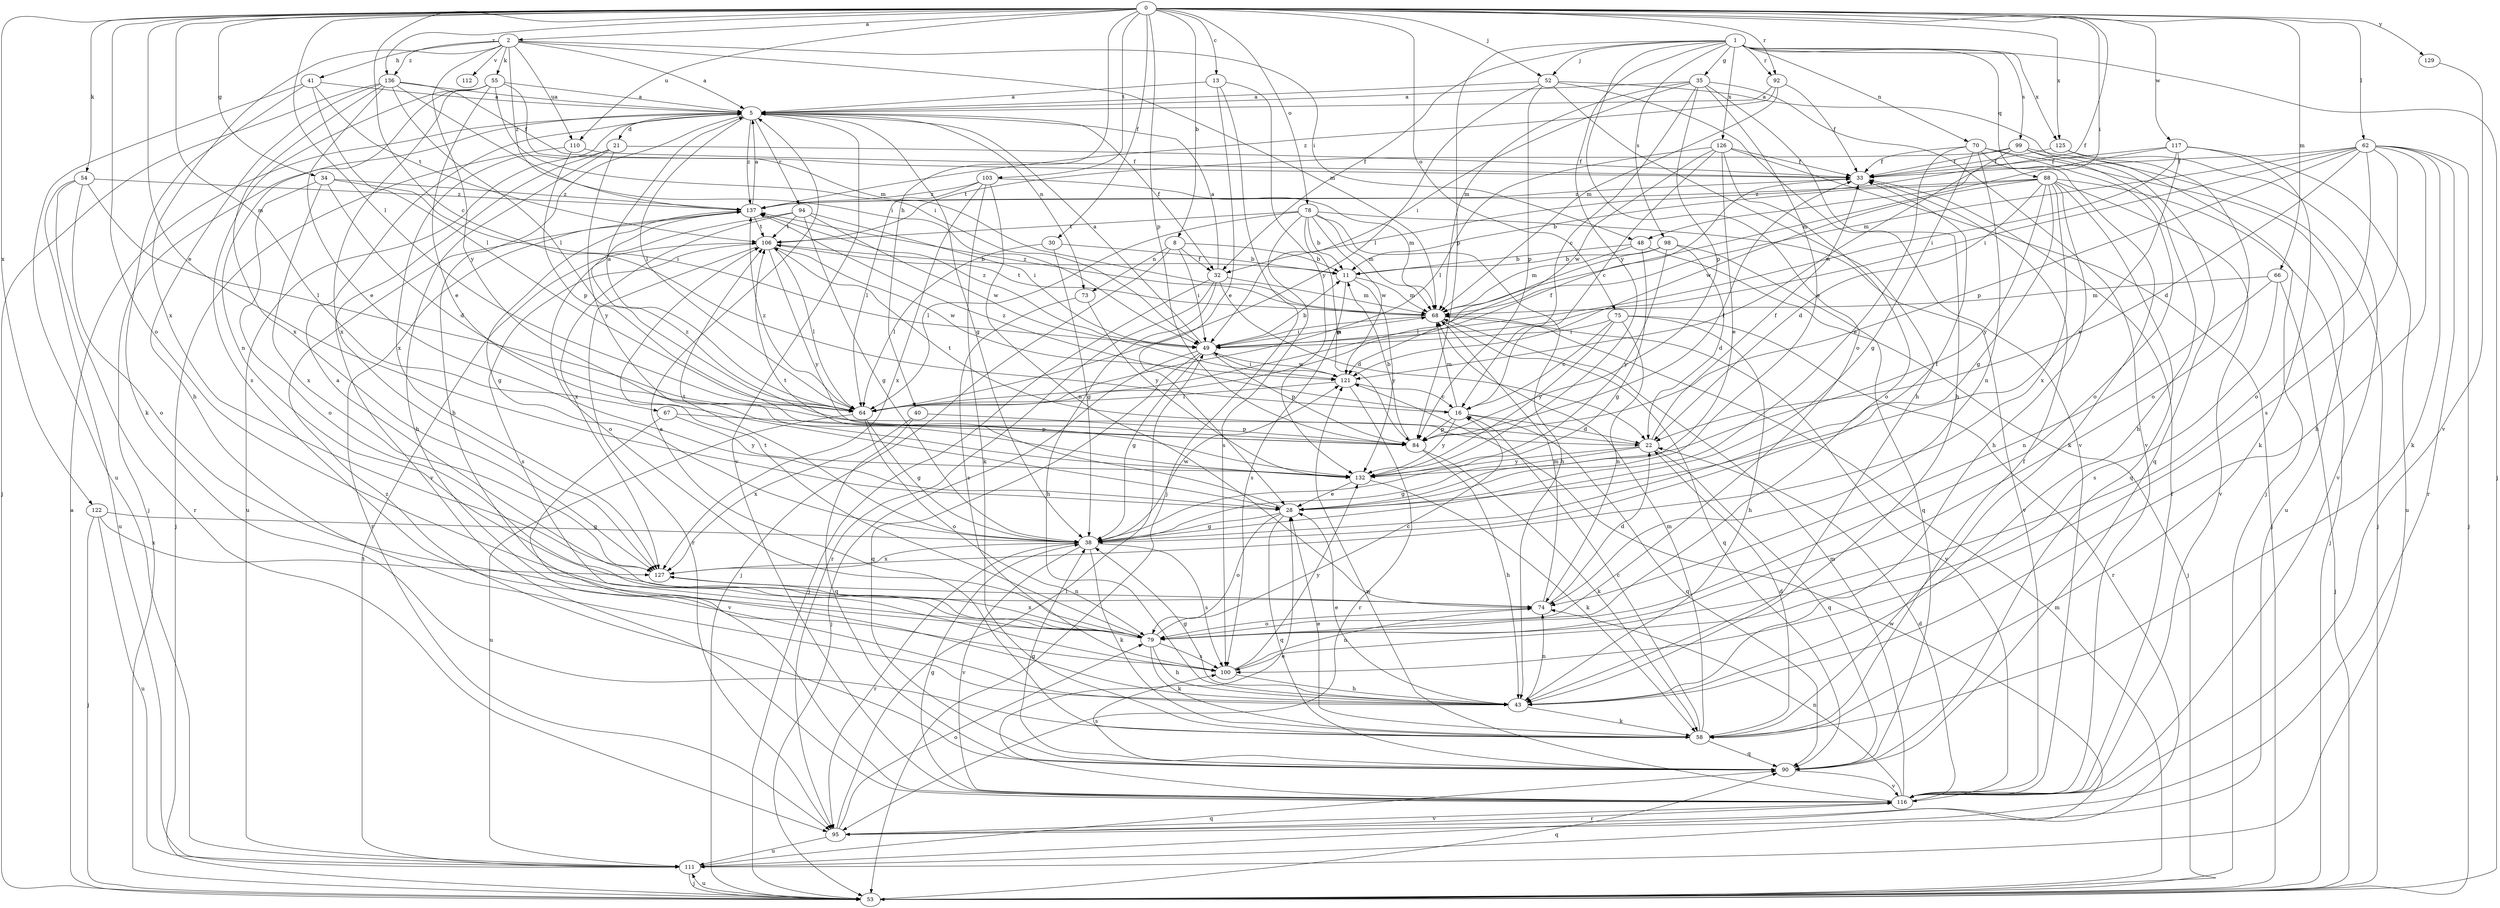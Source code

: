 strict digraph  {
0;
1;
2;
5;
8;
11;
13;
16;
21;
22;
28;
30;
32;
33;
34;
35;
38;
40;
41;
43;
48;
49;
52;
53;
54;
55;
58;
62;
64;
66;
67;
68;
70;
73;
74;
75;
78;
79;
84;
88;
90;
92;
94;
95;
98;
99;
100;
103;
106;
110;
111;
112;
116;
117;
121;
122;
125;
126;
127;
129;
132;
136;
137;
0 -> 2  [label=a];
0 -> 8  [label=b];
0 -> 13  [label=c];
0 -> 16  [label=c];
0 -> 28  [label=e];
0 -> 30  [label=f];
0 -> 32  [label=f];
0 -> 34  [label=g];
0 -> 40  [label=h];
0 -> 48  [label=i];
0 -> 52  [label=j];
0 -> 54  [label=k];
0 -> 62  [label=l];
0 -> 64  [label=l];
0 -> 66  [label=m];
0 -> 67  [label=m];
0 -> 75  [label=o];
0 -> 78  [label=o];
0 -> 79  [label=o];
0 -> 84  [label=p];
0 -> 92  [label=r];
0 -> 103  [label=t];
0 -> 110  [label=u];
0 -> 117  [label=w];
0 -> 122  [label=x];
0 -> 125  [label=x];
0 -> 129  [label=y];
0 -> 136  [label=z];
1 -> 32  [label=f];
1 -> 35  [label=g];
1 -> 52  [label=j];
1 -> 53  [label=j];
1 -> 70  [label=n];
1 -> 79  [label=o];
1 -> 84  [label=p];
1 -> 88  [label=q];
1 -> 92  [label=r];
1 -> 98  [label=s];
1 -> 99  [label=s];
1 -> 125  [label=x];
1 -> 126  [label=x];
1 -> 132  [label=y];
2 -> 5  [label=a];
2 -> 41  [label=h];
2 -> 48  [label=i];
2 -> 55  [label=k];
2 -> 68  [label=m];
2 -> 110  [label=u];
2 -> 112  [label=v];
2 -> 127  [label=x];
2 -> 132  [label=y];
2 -> 136  [label=z];
2 -> 137  [label=z];
5 -> 21  [label=d];
5 -> 32  [label=f];
5 -> 38  [label=g];
5 -> 43  [label=h];
5 -> 53  [label=j];
5 -> 64  [label=l];
5 -> 73  [label=n];
5 -> 94  [label=r];
5 -> 116  [label=v];
5 -> 127  [label=x];
5 -> 137  [label=z];
8 -> 11  [label=b];
8 -> 32  [label=f];
8 -> 49  [label=i];
8 -> 53  [label=j];
8 -> 73  [label=n];
11 -> 68  [label=m];
11 -> 100  [label=s];
11 -> 132  [label=y];
13 -> 5  [label=a];
13 -> 28  [label=e];
13 -> 53  [label=j];
13 -> 132  [label=y];
16 -> 22  [label=d];
16 -> 68  [label=m];
16 -> 84  [label=p];
16 -> 90  [label=q];
16 -> 132  [label=y];
16 -> 137  [label=z];
21 -> 33  [label=f];
21 -> 43  [label=h];
21 -> 111  [label=u];
21 -> 116  [label=v];
21 -> 132  [label=y];
22 -> 33  [label=f];
22 -> 38  [label=g];
22 -> 90  [label=q];
22 -> 106  [label=t];
22 -> 132  [label=y];
28 -> 38  [label=g];
28 -> 79  [label=o];
28 -> 90  [label=q];
28 -> 106  [label=t];
30 -> 11  [label=b];
30 -> 38  [label=g];
30 -> 64  [label=l];
32 -> 5  [label=a];
32 -> 22  [label=d];
32 -> 43  [label=h];
32 -> 53  [label=j];
32 -> 68  [label=m];
32 -> 95  [label=r];
33 -> 137  [label=z];
34 -> 22  [label=d];
34 -> 49  [label=i];
34 -> 79  [label=o];
34 -> 127  [label=x];
34 -> 137  [label=z];
35 -> 5  [label=a];
35 -> 16  [label=c];
35 -> 28  [label=e];
35 -> 43  [label=h];
35 -> 49  [label=i];
35 -> 68  [label=m];
35 -> 84  [label=p];
35 -> 116  [label=v];
38 -> 33  [label=f];
38 -> 58  [label=k];
38 -> 95  [label=r];
38 -> 100  [label=s];
38 -> 106  [label=t];
38 -> 116  [label=v];
38 -> 121  [label=w];
38 -> 127  [label=x];
40 -> 84  [label=p];
40 -> 90  [label=q];
40 -> 127  [label=x];
41 -> 5  [label=a];
41 -> 58  [label=k];
41 -> 64  [label=l];
41 -> 106  [label=t];
41 -> 111  [label=u];
43 -> 28  [label=e];
43 -> 38  [label=g];
43 -> 58  [label=k];
43 -> 74  [label=n];
48 -> 11  [label=b];
48 -> 38  [label=g];
48 -> 53  [label=j];
48 -> 68  [label=m];
49 -> 5  [label=a];
49 -> 11  [label=b];
49 -> 38  [label=g];
49 -> 53  [label=j];
49 -> 68  [label=m];
49 -> 84  [label=p];
49 -> 90  [label=q];
49 -> 121  [label=w];
49 -> 137  [label=z];
52 -> 5  [label=a];
52 -> 43  [label=h];
52 -> 53  [label=j];
52 -> 64  [label=l];
52 -> 84  [label=p];
52 -> 116  [label=v];
53 -> 5  [label=a];
53 -> 68  [label=m];
53 -> 90  [label=q];
53 -> 111  [label=u];
54 -> 64  [label=l];
54 -> 79  [label=o];
54 -> 95  [label=r];
54 -> 111  [label=u];
54 -> 137  [label=z];
55 -> 5  [label=a];
55 -> 28  [label=e];
55 -> 49  [label=i];
55 -> 68  [label=m];
55 -> 74  [label=n];
55 -> 100  [label=s];
55 -> 127  [label=x];
58 -> 5  [label=a];
58 -> 16  [label=c];
58 -> 22  [label=d];
58 -> 28  [label=e];
58 -> 33  [label=f];
58 -> 68  [label=m];
58 -> 90  [label=q];
62 -> 22  [label=d];
62 -> 33  [label=f];
62 -> 43  [label=h];
62 -> 49  [label=i];
62 -> 53  [label=j];
62 -> 58  [label=k];
62 -> 68  [label=m];
62 -> 79  [label=o];
62 -> 84  [label=p];
62 -> 95  [label=r];
62 -> 100  [label=s];
64 -> 5  [label=a];
64 -> 33  [label=f];
64 -> 38  [label=g];
64 -> 79  [label=o];
64 -> 111  [label=u];
64 -> 137  [label=z];
66 -> 53  [label=j];
66 -> 68  [label=m];
66 -> 74  [label=n];
66 -> 100  [label=s];
67 -> 84  [label=p];
67 -> 116  [label=v];
67 -> 132  [label=y];
68 -> 49  [label=i];
68 -> 90  [label=q];
68 -> 106  [label=t];
68 -> 116  [label=v];
68 -> 137  [label=z];
70 -> 28  [label=e];
70 -> 33  [label=f];
70 -> 38  [label=g];
70 -> 58  [label=k];
70 -> 74  [label=n];
70 -> 79  [label=o];
70 -> 111  [label=u];
73 -> 100  [label=s];
73 -> 132  [label=y];
74 -> 22  [label=d];
74 -> 68  [label=m];
74 -> 79  [label=o];
75 -> 16  [label=c];
75 -> 43  [label=h];
75 -> 49  [label=i];
75 -> 74  [label=n];
75 -> 95  [label=r];
75 -> 132  [label=y];
78 -> 11  [label=b];
78 -> 43  [label=h];
78 -> 64  [label=l];
78 -> 68  [label=m];
78 -> 84  [label=p];
78 -> 100  [label=s];
78 -> 106  [label=t];
78 -> 116  [label=v];
78 -> 121  [label=w];
79 -> 5  [label=a];
79 -> 16  [label=c];
79 -> 43  [label=h];
79 -> 58  [label=k];
79 -> 100  [label=s];
79 -> 106  [label=t];
79 -> 127  [label=x];
84 -> 11  [label=b];
84 -> 33  [label=f];
84 -> 43  [label=h];
84 -> 58  [label=k];
84 -> 137  [label=z];
88 -> 11  [label=b];
88 -> 22  [label=d];
88 -> 38  [label=g];
88 -> 43  [label=h];
88 -> 53  [label=j];
88 -> 90  [label=q];
88 -> 116  [label=v];
88 -> 121  [label=w];
88 -> 127  [label=x];
88 -> 132  [label=y];
88 -> 137  [label=z];
90 -> 38  [label=g];
90 -> 100  [label=s];
90 -> 116  [label=v];
90 -> 137  [label=z];
92 -> 5  [label=a];
92 -> 33  [label=f];
92 -> 68  [label=m];
92 -> 137  [label=z];
94 -> 38  [label=g];
94 -> 49  [label=i];
94 -> 79  [label=o];
94 -> 106  [label=t];
94 -> 121  [label=w];
94 -> 127  [label=x];
95 -> 49  [label=i];
95 -> 79  [label=o];
95 -> 111  [label=u];
95 -> 116  [label=v];
98 -> 11  [label=b];
98 -> 22  [label=d];
98 -> 64  [label=l];
98 -> 90  [label=q];
98 -> 132  [label=y];
99 -> 33  [label=f];
99 -> 43  [label=h];
99 -> 53  [label=j];
99 -> 90  [label=q];
99 -> 106  [label=t];
99 -> 121  [label=w];
100 -> 43  [label=h];
100 -> 74  [label=n];
100 -> 132  [label=y];
103 -> 58  [label=k];
103 -> 64  [label=l];
103 -> 68  [label=m];
103 -> 74  [label=n];
103 -> 127  [label=x];
103 -> 137  [label=z];
106 -> 11  [label=b];
106 -> 64  [label=l];
106 -> 95  [label=r];
106 -> 100  [label=s];
106 -> 121  [label=w];
106 -> 132  [label=y];
110 -> 33  [label=f];
110 -> 53  [label=j];
110 -> 84  [label=p];
111 -> 53  [label=j];
111 -> 90  [label=q];
111 -> 106  [label=t];
111 -> 121  [label=w];
116 -> 22  [label=d];
116 -> 28  [label=e];
116 -> 33  [label=f];
116 -> 38  [label=g];
116 -> 68  [label=m];
116 -> 74  [label=n];
116 -> 95  [label=r];
116 -> 121  [label=w];
117 -> 28  [label=e];
117 -> 33  [label=f];
117 -> 49  [label=i];
117 -> 58  [label=k];
117 -> 68  [label=m];
117 -> 111  [label=u];
121 -> 16  [label=c];
121 -> 49  [label=i];
121 -> 64  [label=l];
121 -> 95  [label=r];
122 -> 38  [label=g];
122 -> 53  [label=j];
122 -> 111  [label=u];
122 -> 127  [label=x];
125 -> 33  [label=f];
125 -> 79  [label=o];
125 -> 116  [label=v];
126 -> 16  [label=c];
126 -> 28  [label=e];
126 -> 33  [label=f];
126 -> 53  [label=j];
126 -> 64  [label=l];
126 -> 79  [label=o];
126 -> 121  [label=w];
127 -> 74  [label=n];
129 -> 116  [label=v];
132 -> 28  [label=e];
132 -> 58  [label=k];
136 -> 5  [label=a];
136 -> 28  [label=e];
136 -> 33  [label=f];
136 -> 43  [label=h];
136 -> 49  [label=i];
136 -> 53  [label=j];
136 -> 64  [label=l];
136 -> 127  [label=x];
137 -> 5  [label=a];
137 -> 38  [label=g];
137 -> 95  [label=r];
137 -> 106  [label=t];
}
